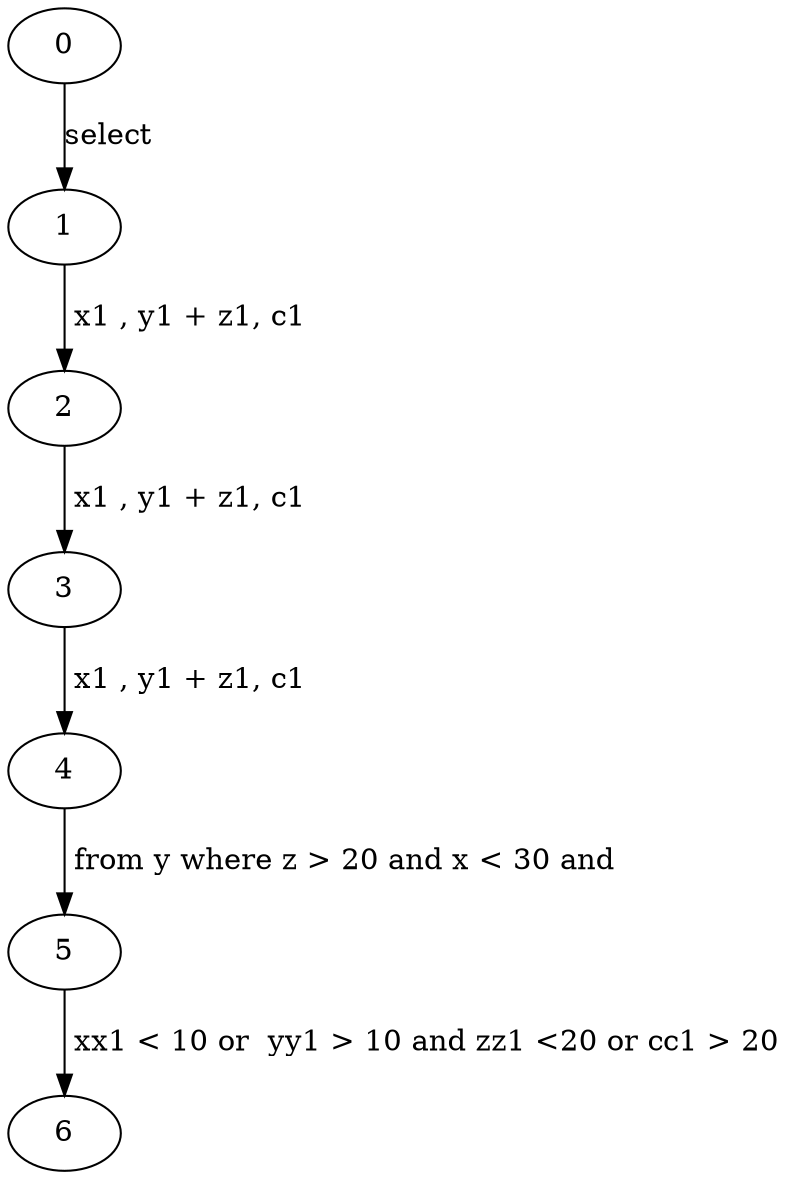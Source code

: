 digraph g{0;
1;
2;
3;
4;
5;
6;
0 -> 1 [ label="select "];
1 -> 2 [ label=" x1 , y1 + z1, c1 "];
2 -> 3 [ label=" x1 , y1 + z1, c1 "];
3 -> 4 [ label=" x1 , y1 + z1, c1 "];
4 -> 5 [ label=" from y where z > 20 and x < 30 and"];
5 -> 6 [ label=" xx1 < 10 or  yy1 > 10 and zz1 <20 or cc1 > 20 "];
}